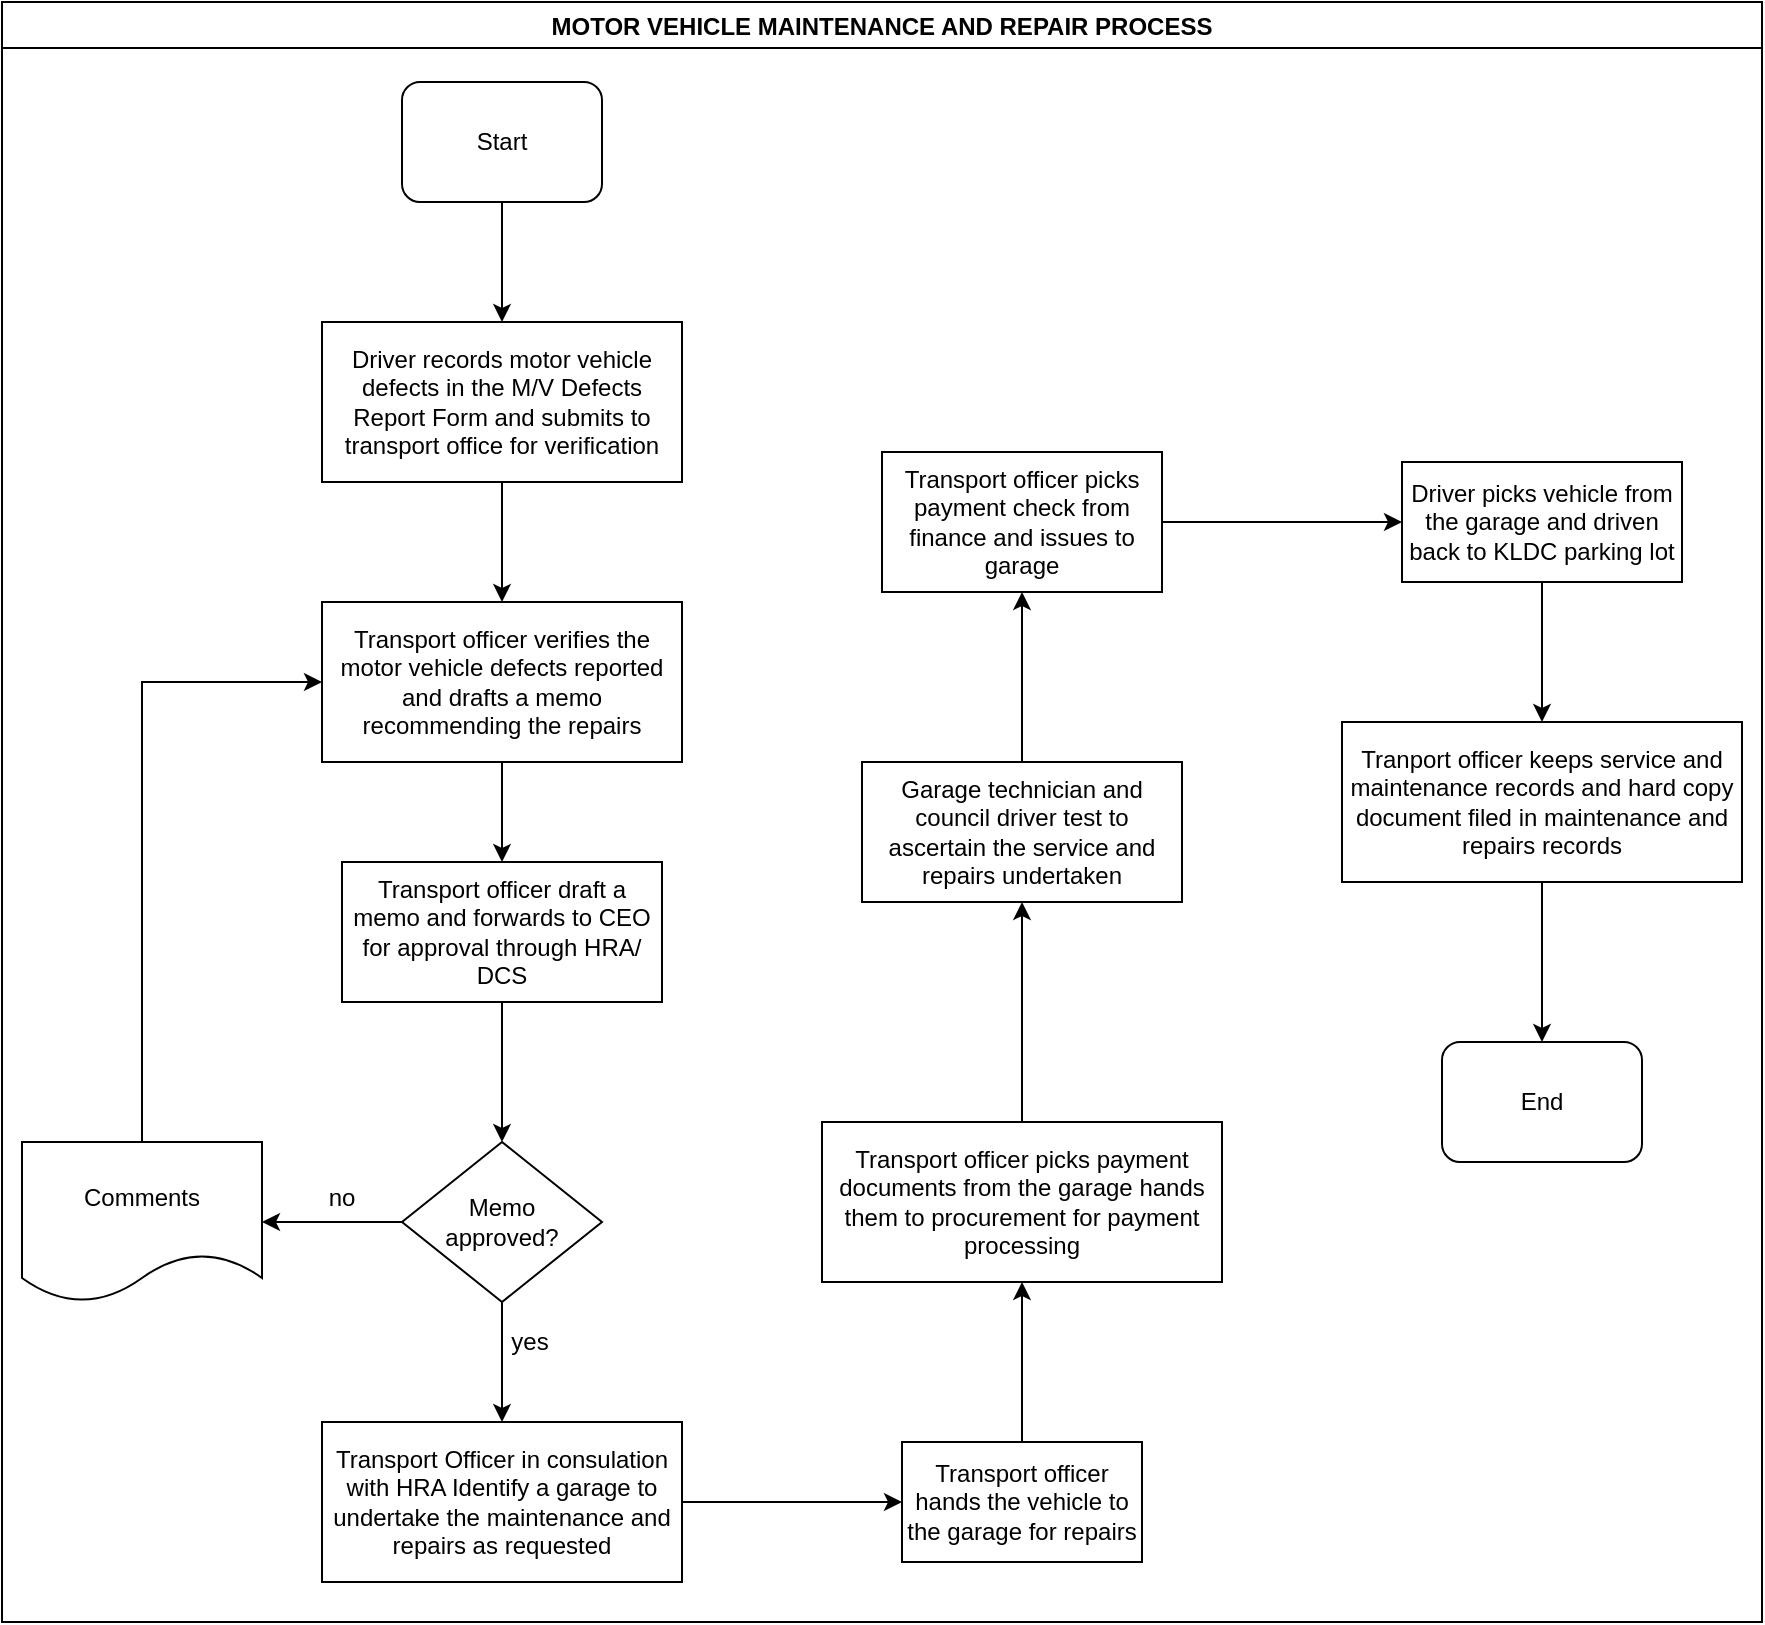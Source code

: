 <mxfile version="14.2.2" type="github">
  <diagram id="yCivjPEnVfi12GDQlkk3" name="Page-1">
    <mxGraphModel dx="1038" dy="547" grid="1" gridSize="10" guides="1" tooltips="1" connect="1" arrows="1" fold="1" page="1" pageScale="1" pageWidth="1169" pageHeight="827" math="0" shadow="0">
      <root>
        <mxCell id="0" />
        <mxCell id="1" parent="0" />
        <mxCell id="AqaynX8G8O3u8b9F95J--1" value="MOTOR VEHICLE MAINTENANCE AND REPAIR PROCESS" style="swimlane;" parent="1" vertex="1">
          <mxGeometry x="10" y="10" width="880" height="810" as="geometry" />
        </mxCell>
        <mxCell id="AqaynX8G8O3u8b9F95J--2" value="Start" style="rounded=1;whiteSpace=wrap;html=1;" parent="AqaynX8G8O3u8b9F95J--1" vertex="1">
          <mxGeometry x="200" y="40" width="100" height="60" as="geometry" />
        </mxCell>
        <mxCell id="AqaynX8G8O3u8b9F95J--5" value="Driver records motor vehicle defects in the M/V Defects Report Form and submits to transport office for verification" style="rounded=0;whiteSpace=wrap;html=1;" parent="AqaynX8G8O3u8b9F95J--1" vertex="1">
          <mxGeometry x="160" y="160" width="180" height="80" as="geometry" />
        </mxCell>
        <mxCell id="AqaynX8G8O3u8b9F95J--4" value="" style="edgeStyle=orthogonalEdgeStyle;rounded=0;orthogonalLoop=1;jettySize=auto;html=1;" parent="AqaynX8G8O3u8b9F95J--1" source="AqaynX8G8O3u8b9F95J--2" target="AqaynX8G8O3u8b9F95J--5" edge="1">
          <mxGeometry relative="1" as="geometry">
            <mxPoint x="250" y="170" as="targetPoint" />
          </mxGeometry>
        </mxCell>
        <mxCell id="AqaynX8G8O3u8b9F95J--8" value="Transport officer draft a memo and forwards to CEO for approval through HRA/ DCS" style="whiteSpace=wrap;html=1;rounded=0;" parent="AqaynX8G8O3u8b9F95J--1" vertex="1">
          <mxGeometry x="170" y="430" width="160" height="70" as="geometry" />
        </mxCell>
        <mxCell id="AqaynX8G8O3u8b9F95J--6" value="Transport officer verifies the motor vehicle defects reported and drafts a memo recommending the repairs" style="rounded=0;whiteSpace=wrap;html=1;" parent="AqaynX8G8O3u8b9F95J--1" vertex="1">
          <mxGeometry x="160" y="300" width="180" height="80" as="geometry" />
        </mxCell>
        <mxCell id="AqaynX8G8O3u8b9F95J--7" value="" style="edgeStyle=orthogonalEdgeStyle;rounded=0;orthogonalLoop=1;jettySize=auto;html=1;" parent="AqaynX8G8O3u8b9F95J--1" source="AqaynX8G8O3u8b9F95J--5" target="AqaynX8G8O3u8b9F95J--6" edge="1">
          <mxGeometry relative="1" as="geometry" />
        </mxCell>
        <mxCell id="AqaynX8G8O3u8b9F95J--9" value="" style="edgeStyle=orthogonalEdgeStyle;rounded=0;orthogonalLoop=1;jettySize=auto;html=1;" parent="AqaynX8G8O3u8b9F95J--1" source="AqaynX8G8O3u8b9F95J--6" target="AqaynX8G8O3u8b9F95J--8" edge="1">
          <mxGeometry relative="1" as="geometry" />
        </mxCell>
        <mxCell id="AqaynX8G8O3u8b9F95J--16" value="no" style="text;html=1;strokeColor=none;fillColor=none;align=center;verticalAlign=middle;whiteSpace=wrap;rounded=0;" parent="AqaynX8G8O3u8b9F95J--1" vertex="1">
          <mxGeometry x="150" y="588" width="40" height="20" as="geometry" />
        </mxCell>
        <mxCell id="AqaynX8G8O3u8b9F95J--18" value="Transport Officer in consulation with HRA Identify a garage to undertake the maintenance and repairs as requested" style="whiteSpace=wrap;html=1;rounded=0;" parent="AqaynX8G8O3u8b9F95J--1" vertex="1">
          <mxGeometry x="160" y="710" width="180" height="80" as="geometry" />
        </mxCell>
        <mxCell id="AqaynX8G8O3u8b9F95J--26" value="Transport officer picks payment check from finance and issues to garage" style="whiteSpace=wrap;html=1;rounded=0;" parent="AqaynX8G8O3u8b9F95J--1" vertex="1">
          <mxGeometry x="440" y="225" width="140" height="70" as="geometry" />
        </mxCell>
        <mxCell id="AqaynX8G8O3u8b9F95J--24" value="Garage technician and council driver test to ascertain the service and repairs undertaken" style="whiteSpace=wrap;html=1;rounded=0;" parent="AqaynX8G8O3u8b9F95J--1" vertex="1">
          <mxGeometry x="430" y="380" width="160" height="70" as="geometry" />
        </mxCell>
        <mxCell id="AqaynX8G8O3u8b9F95J--27" value="" style="edgeStyle=orthogonalEdgeStyle;rounded=0;orthogonalLoop=1;jettySize=auto;html=1;" parent="AqaynX8G8O3u8b9F95J--1" source="AqaynX8G8O3u8b9F95J--24" target="AqaynX8G8O3u8b9F95J--26" edge="1">
          <mxGeometry relative="1" as="geometry" />
        </mxCell>
        <mxCell id="AqaynX8G8O3u8b9F95J--28" value="Driver picks vehicle from the garage and driven back to KLDC parking lot" style="whiteSpace=wrap;html=1;rounded=0;" parent="AqaynX8G8O3u8b9F95J--1" vertex="1">
          <mxGeometry x="700" y="230" width="140" height="60" as="geometry" />
        </mxCell>
        <mxCell id="AqaynX8G8O3u8b9F95J--29" value="" style="edgeStyle=orthogonalEdgeStyle;rounded=0;orthogonalLoop=1;jettySize=auto;html=1;" parent="AqaynX8G8O3u8b9F95J--1" source="AqaynX8G8O3u8b9F95J--26" target="AqaynX8G8O3u8b9F95J--28" edge="1">
          <mxGeometry relative="1" as="geometry" />
        </mxCell>
        <mxCell id="AqaynX8G8O3u8b9F95J--34" value="End" style="rounded=1;whiteSpace=wrap;html=1;" parent="AqaynX8G8O3u8b9F95J--1" vertex="1">
          <mxGeometry x="720" y="520" width="100" height="60" as="geometry" />
        </mxCell>
        <mxCell id="AqaynX8G8O3u8b9F95J--35" value="yes" style="text;html=1;strokeColor=none;fillColor=none;align=center;verticalAlign=middle;whiteSpace=wrap;rounded=0;" parent="AqaynX8G8O3u8b9F95J--1" vertex="1">
          <mxGeometry x="244" y="660" width="40" height="20" as="geometry" />
        </mxCell>
        <mxCell id="AqaynX8G8O3u8b9F95J--13" value="" style="edgeStyle=orthogonalEdgeStyle;rounded=0;orthogonalLoop=1;jettySize=auto;html=1;" parent="1" source="AqaynX8G8O3u8b9F95J--10" target="AqaynX8G8O3u8b9F95J--12" edge="1">
          <mxGeometry relative="1" as="geometry" />
        </mxCell>
        <mxCell id="AqaynX8G8O3u8b9F95J--19" value="" style="edgeStyle=orthogonalEdgeStyle;rounded=0;orthogonalLoop=1;jettySize=auto;html=1;" parent="1" source="AqaynX8G8O3u8b9F95J--10" target="AqaynX8G8O3u8b9F95J--18" edge="1">
          <mxGeometry relative="1" as="geometry" />
        </mxCell>
        <mxCell id="AqaynX8G8O3u8b9F95J--10" value="&lt;div&gt;Memo&lt;/div&gt;&lt;div&gt;approved?&lt;/div&gt;" style="rhombus;whiteSpace=wrap;html=1;rounded=0;" parent="1" vertex="1">
          <mxGeometry x="210" y="580" width="100" height="80" as="geometry" />
        </mxCell>
        <mxCell id="AqaynX8G8O3u8b9F95J--11" value="" style="edgeStyle=orthogonalEdgeStyle;rounded=0;orthogonalLoop=1;jettySize=auto;html=1;" parent="1" source="AqaynX8G8O3u8b9F95J--8" target="AqaynX8G8O3u8b9F95J--10" edge="1">
          <mxGeometry relative="1" as="geometry" />
        </mxCell>
        <mxCell id="AqaynX8G8O3u8b9F95J--15" value="" style="edgeStyle=orthogonalEdgeStyle;rounded=0;orthogonalLoop=1;jettySize=auto;html=1;entryX=0;entryY=0.5;entryDx=0;entryDy=0;" parent="1" source="AqaynX8G8O3u8b9F95J--12" target="AqaynX8G8O3u8b9F95J--6" edge="1">
          <mxGeometry relative="1" as="geometry">
            <mxPoint x="80" y="490" as="targetPoint" />
            <Array as="points">
              <mxPoint x="80" y="350" />
            </Array>
          </mxGeometry>
        </mxCell>
        <mxCell id="AqaynX8G8O3u8b9F95J--12" value="Comments" style="shape=document;whiteSpace=wrap;html=1;boundedLbl=1;rounded=0;" parent="1" vertex="1">
          <mxGeometry x="20" y="580" width="120" height="80" as="geometry" />
        </mxCell>
        <mxCell id="AqaynX8G8O3u8b9F95J--23" value="" style="edgeStyle=orthogonalEdgeStyle;rounded=0;orthogonalLoop=1;jettySize=auto;html=1;" parent="1" source="AqaynX8G8O3u8b9F95J--20" target="AqaynX8G8O3u8b9F95J--22" edge="1">
          <mxGeometry relative="1" as="geometry" />
        </mxCell>
        <mxCell id="AqaynX8G8O3u8b9F95J--20" value="Transport officer hands the vehicle to the garage for repairs" style="whiteSpace=wrap;html=1;rounded=0;" parent="1" vertex="1">
          <mxGeometry x="460" y="730" width="120" height="60" as="geometry" />
        </mxCell>
        <mxCell id="AqaynX8G8O3u8b9F95J--21" value="" style="edgeStyle=orthogonalEdgeStyle;rounded=0;orthogonalLoop=1;jettySize=auto;html=1;" parent="1" source="AqaynX8G8O3u8b9F95J--18" target="AqaynX8G8O3u8b9F95J--20" edge="1">
          <mxGeometry relative="1" as="geometry" />
        </mxCell>
        <mxCell id="AqaynX8G8O3u8b9F95J--25" value="" style="edgeStyle=orthogonalEdgeStyle;rounded=0;orthogonalLoop=1;jettySize=auto;html=1;" parent="1" source="AqaynX8G8O3u8b9F95J--22" target="AqaynX8G8O3u8b9F95J--24" edge="1">
          <mxGeometry relative="1" as="geometry" />
        </mxCell>
        <mxCell id="AqaynX8G8O3u8b9F95J--22" value="Transport officer picks payment documents from the garage hands them to procurement for payment processing" style="whiteSpace=wrap;html=1;rounded=0;" parent="1" vertex="1">
          <mxGeometry x="420" y="570" width="200" height="80" as="geometry" />
        </mxCell>
        <mxCell id="AqaynX8G8O3u8b9F95J--33" value="" style="edgeStyle=orthogonalEdgeStyle;rounded=0;orthogonalLoop=1;jettySize=auto;html=1;entryX=0.5;entryY=0;entryDx=0;entryDy=0;" parent="1" source="AqaynX8G8O3u8b9F95J--30" target="AqaynX8G8O3u8b9F95J--34" edge="1">
          <mxGeometry relative="1" as="geometry">
            <mxPoint x="780" y="540" as="targetPoint" />
          </mxGeometry>
        </mxCell>
        <mxCell id="AqaynX8G8O3u8b9F95J--30" value="Tranport officer keeps service and maintenance records and hard copy document filed in maintenance and repairs records" style="whiteSpace=wrap;html=1;rounded=0;" parent="1" vertex="1">
          <mxGeometry x="680" y="370" width="200" height="80" as="geometry" />
        </mxCell>
        <mxCell id="AqaynX8G8O3u8b9F95J--31" value="" style="edgeStyle=orthogonalEdgeStyle;rounded=0;orthogonalLoop=1;jettySize=auto;html=1;" parent="1" source="AqaynX8G8O3u8b9F95J--28" target="AqaynX8G8O3u8b9F95J--30" edge="1">
          <mxGeometry relative="1" as="geometry" />
        </mxCell>
      </root>
    </mxGraphModel>
  </diagram>
</mxfile>
